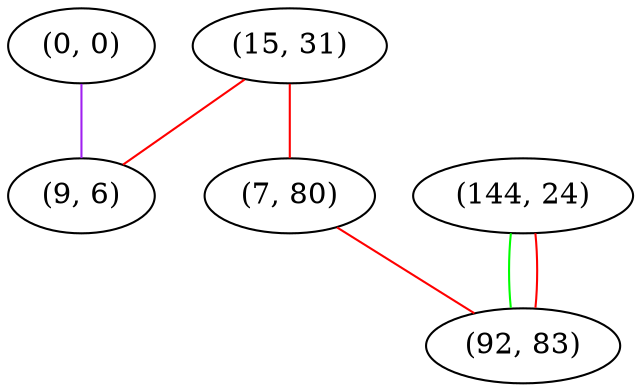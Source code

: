 graph "" {
"(0, 0)";
"(15, 31)";
"(7, 80)";
"(144, 24)";
"(9, 6)";
"(92, 83)";
"(0, 0)" -- "(9, 6)"  [color=purple, key=0, weight=4];
"(15, 31)" -- "(7, 80)"  [color=red, key=0, weight=1];
"(15, 31)" -- "(9, 6)"  [color=red, key=0, weight=1];
"(7, 80)" -- "(92, 83)"  [color=red, key=0, weight=1];
"(144, 24)" -- "(92, 83)"  [color=green, key=0, weight=2];
"(144, 24)" -- "(92, 83)"  [color=red, key=1, weight=1];
}
